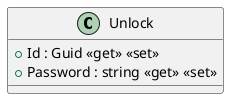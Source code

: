 @startuml
class Unlock {
    + Id : Guid <<get>> <<set>>
    + Password : string <<get>> <<set>>
}
@enduml
